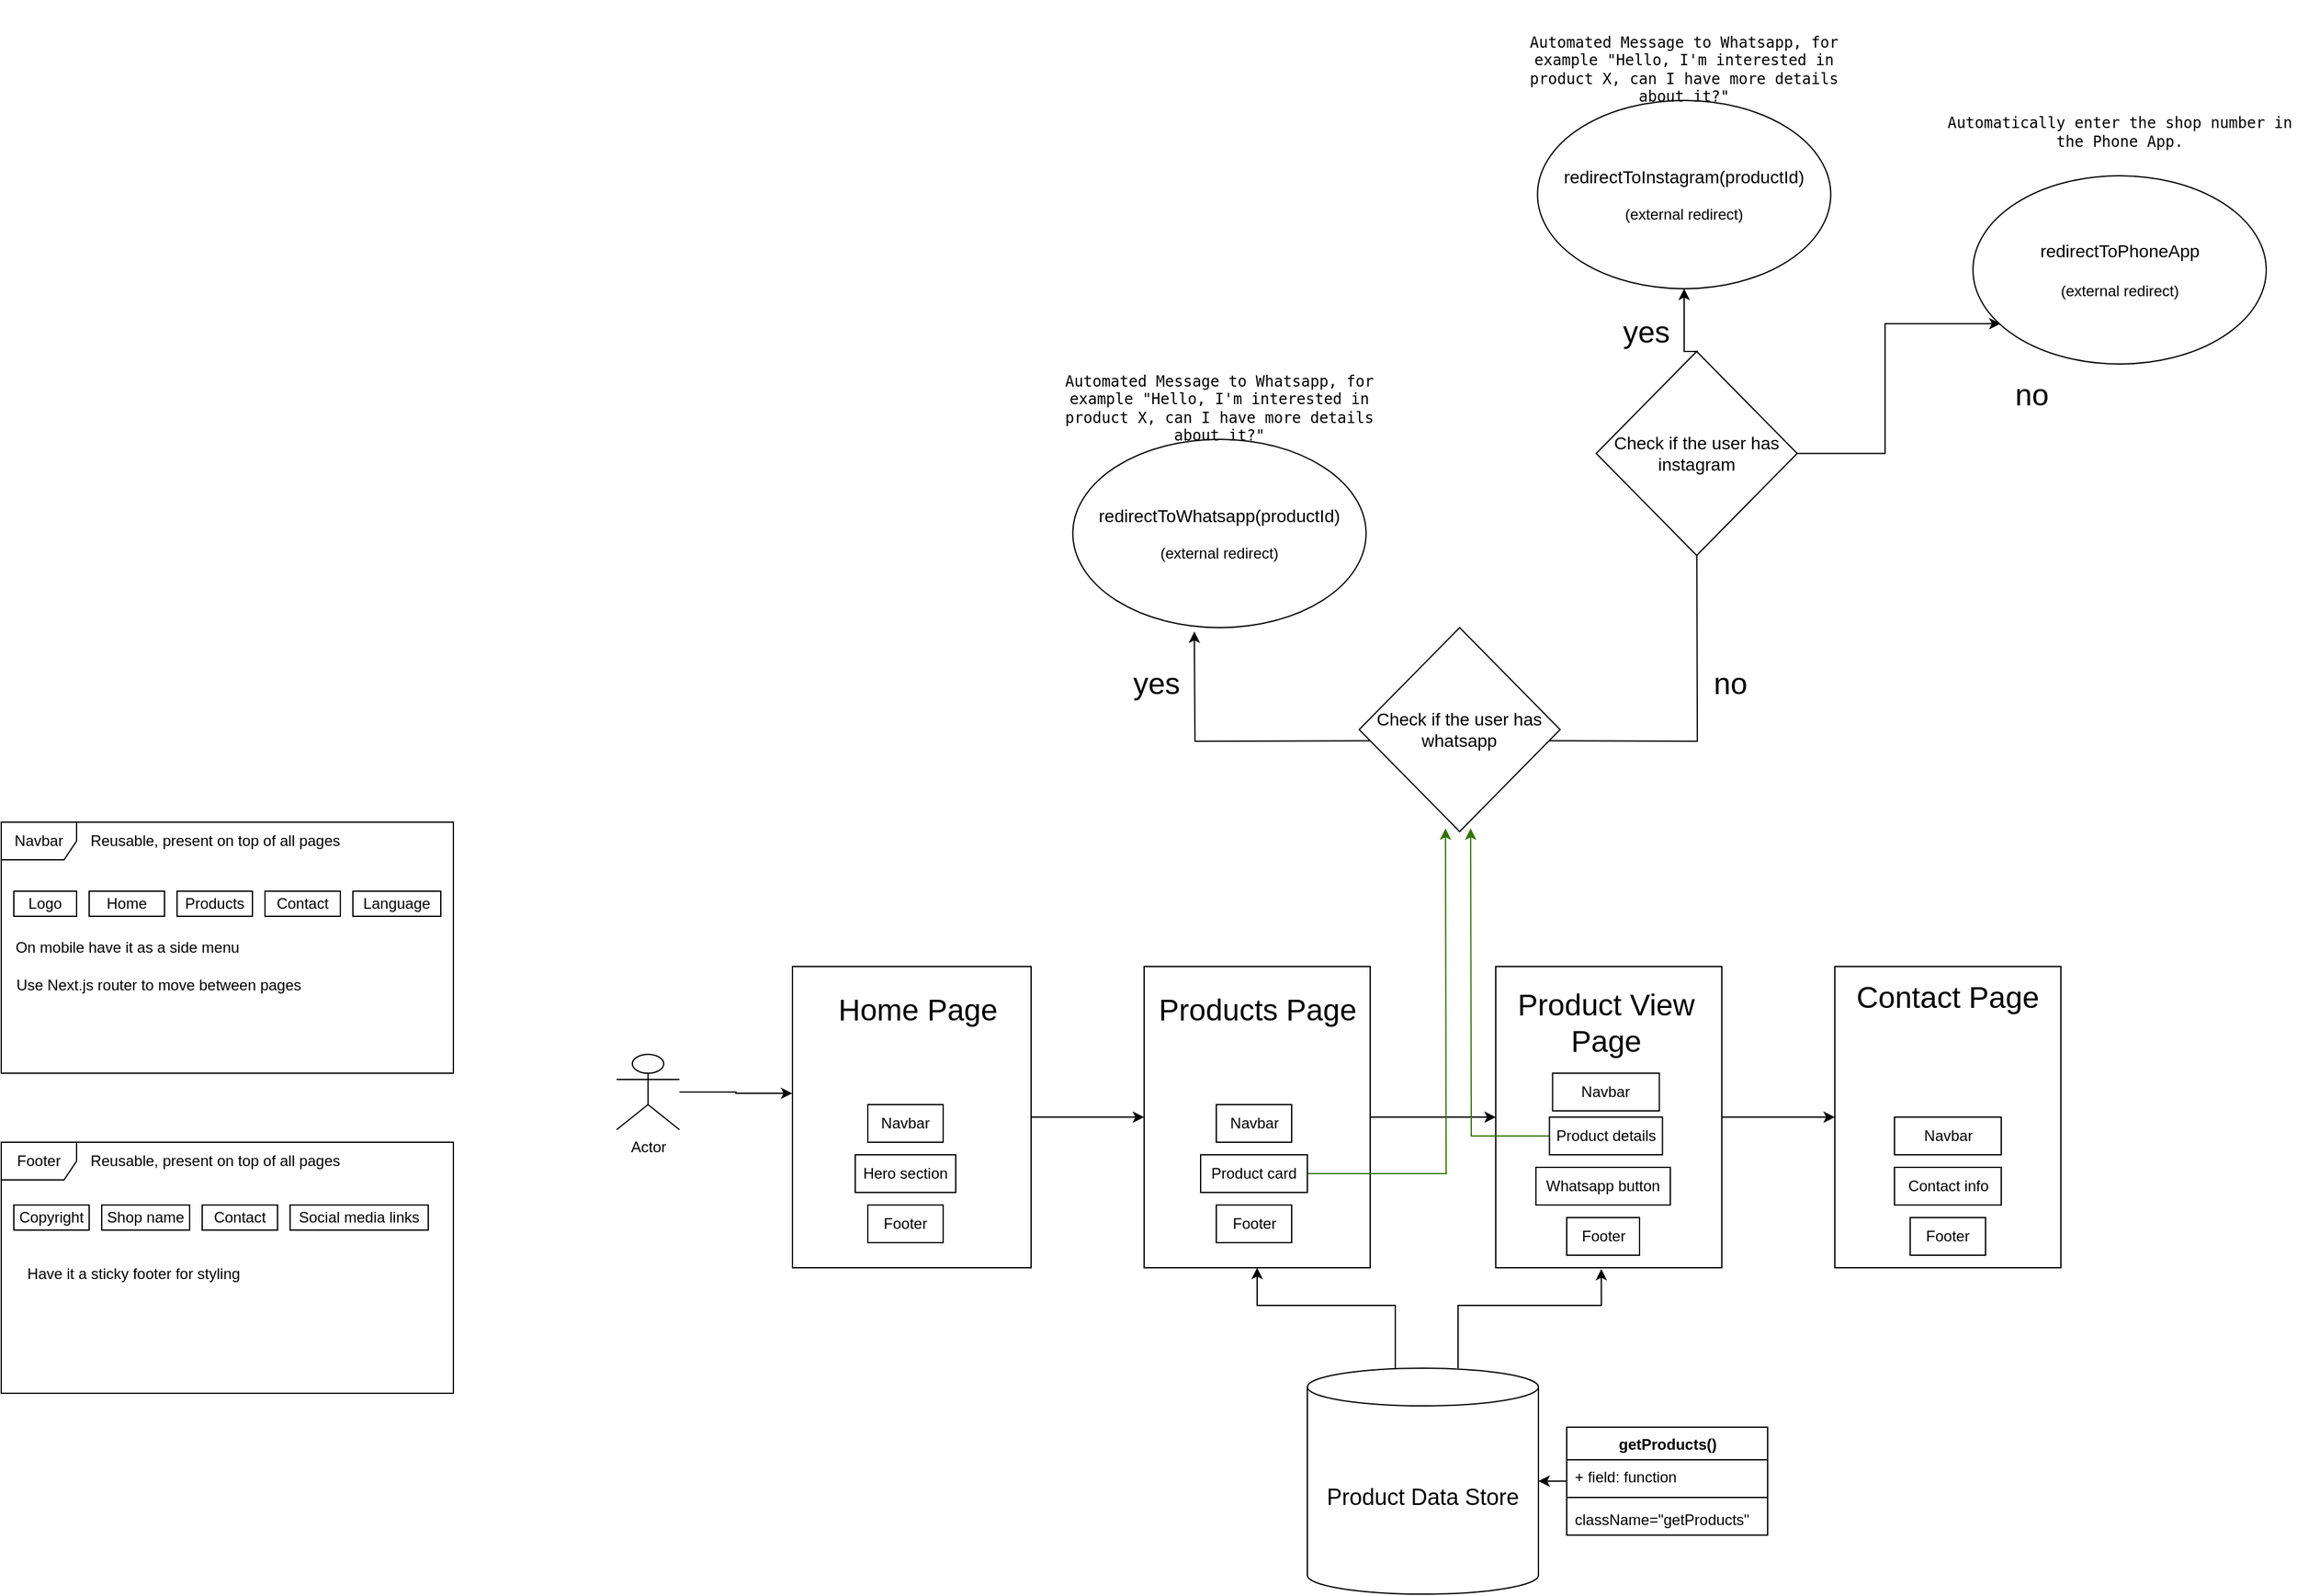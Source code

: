 <mxfile version="28.0.7">
  <diagram name="Page-1" id="9kzo6my4bus9VI9KcD05">
    <mxGraphModel dx="1695" dy="1667" grid="1" gridSize="10" guides="1" tooltips="1" connect="1" arrows="1" fold="1" page="1" pageScale="1" pageWidth="827" pageHeight="1169" math="0" shadow="0">
      <root>
        <mxCell id="0" />
        <mxCell id="1" parent="0" />
        <mxCell id="nzjaEye5hJgHRM250ZiV-31" style="edgeStyle=orthogonalEdgeStyle;rounded=0;orthogonalLoop=1;jettySize=auto;html=1;" parent="1" source="nzjaEye5hJgHRM250ZiV-25" target="nzjaEye5hJgHRM250ZiV-29" edge="1">
          <mxGeometry relative="1" as="geometry">
            <Array as="points">
              <mxPoint x="410" y="260" />
              <mxPoint x="410" y="260" />
            </Array>
          </mxGeometry>
        </mxCell>
        <mxCell id="nzjaEye5hJgHRM250ZiV-25" value="" style="rounded=0;whiteSpace=wrap;html=1;" parent="1" vertex="1">
          <mxGeometry x="150" y="140" width="180" height="240" as="geometry" />
        </mxCell>
        <mxCell id="nzjaEye5hJgHRM250ZiV-30" style="edgeStyle=orthogonalEdgeStyle;rounded=0;orthogonalLoop=1;jettySize=auto;html=1;" parent="1" source="nzjaEye5hJgHRM250ZiV-26" target="nzjaEye5hJgHRM250ZiV-25" edge="1">
          <mxGeometry relative="1" as="geometry" />
        </mxCell>
        <mxCell id="nzjaEye5hJgHRM250ZiV-26" value="" style="rounded=0;whiteSpace=wrap;html=1;" parent="1" vertex="1">
          <mxGeometry x="-130" y="140" width="190" height="240" as="geometry" />
        </mxCell>
        <mxCell id="nzjaEye5hJgHRM250ZiV-28" value="" style="rounded=0;whiteSpace=wrap;html=1;" parent="1" vertex="1">
          <mxGeometry x="700" y="140" width="180" height="240" as="geometry" />
        </mxCell>
        <mxCell id="nzjaEye5hJgHRM250ZiV-32" style="edgeStyle=orthogonalEdgeStyle;rounded=0;orthogonalLoop=1;jettySize=auto;html=1;" parent="1" source="nzjaEye5hJgHRM250ZiV-29" target="nzjaEye5hJgHRM250ZiV-28" edge="1">
          <mxGeometry relative="1" as="geometry" />
        </mxCell>
        <mxCell id="nzjaEye5hJgHRM250ZiV-29" value="" style="rounded=0;whiteSpace=wrap;html=1;" parent="1" vertex="1">
          <mxGeometry x="430" y="140" width="180" height="240" as="geometry" />
        </mxCell>
        <mxCell id="nzjaEye5hJgHRM250ZiV-33" value="Hero section" style="rounded=0;whiteSpace=wrap;html=1;" parent="1" vertex="1">
          <mxGeometry x="-80" y="290" width="80" height="30" as="geometry" />
        </mxCell>
        <mxCell id="nzjaEye5hJgHRM250ZiV-34" value="Footer" style="rounded=0;whiteSpace=wrap;html=1;" parent="1" vertex="1">
          <mxGeometry x="-70" y="330" width="60" height="30" as="geometry" />
        </mxCell>
        <mxCell id="nzjaEye5hJgHRM250ZiV-35" value="Navbar" style="rounded=0;whiteSpace=wrap;html=1;" parent="1" vertex="1">
          <mxGeometry x="-70" y="250" width="60" height="30" as="geometry" />
        </mxCell>
        <mxCell id="nzjaEye5hJgHRM250ZiV-42" value="Navbar" style="rounded=0;whiteSpace=wrap;html=1;" parent="1" vertex="1">
          <mxGeometry x="207.5" y="250" width="60" height="30" as="geometry" />
        </mxCell>
        <mxCell id="zXFSqj5UXg3bYRLn1vWI-6" style="edgeStyle=orthogonalEdgeStyle;rounded=0;orthogonalLoop=1;jettySize=auto;html=1;fillColor=#60a917;strokeColor=#2D7600;" edge="1" parent="1" source="nzjaEye5hJgHRM250ZiV-43">
          <mxGeometry relative="1" as="geometry">
            <mxPoint x="390" y="30" as="targetPoint" />
          </mxGeometry>
        </mxCell>
        <mxCell id="nzjaEye5hJgHRM250ZiV-43" value="Product card" style="rounded=0;whiteSpace=wrap;html=1;" parent="1" vertex="1">
          <mxGeometry x="195" y="290" width="85" height="30" as="geometry" />
        </mxCell>
        <mxCell id="nzjaEye5hJgHRM250ZiV-44" value="Footer" style="rounded=0;whiteSpace=wrap;html=1;" parent="1" vertex="1">
          <mxGeometry x="207.5" y="330" width="60" height="30" as="geometry" />
        </mxCell>
        <mxCell id="zXFSqj5UXg3bYRLn1vWI-5" style="edgeStyle=orthogonalEdgeStyle;rounded=0;orthogonalLoop=1;jettySize=auto;html=1;fillColor=#60a917;strokeColor=#2D7600;" edge="1" parent="1" source="nzjaEye5hJgHRM250ZiV-46">
          <mxGeometry relative="1" as="geometry">
            <mxPoint x="410" y="30" as="targetPoint" />
          </mxGeometry>
        </mxCell>
        <mxCell id="nzjaEye5hJgHRM250ZiV-46" value="Product details" style="rounded=0;whiteSpace=wrap;html=1;" parent="1" vertex="1">
          <mxGeometry x="472.75" y="260" width="90" height="30" as="geometry" />
        </mxCell>
        <mxCell id="nzjaEye5hJgHRM250ZiV-47" value="Whatsapp button" style="rounded=0;whiteSpace=wrap;html=1;" parent="1" vertex="1">
          <mxGeometry x="462" y="300" width="107" height="30" as="geometry" />
        </mxCell>
        <mxCell id="nzjaEye5hJgHRM250ZiV-48" value="Contact info" style="rounded=0;whiteSpace=wrap;html=1;" parent="1" vertex="1">
          <mxGeometry x="747.5" y="300" width="85" height="30" as="geometry" />
        </mxCell>
        <mxCell id="nzjaEye5hJgHRM250ZiV-49" value="Footer" style="rounded=0;whiteSpace=wrap;html=1;" parent="1" vertex="1">
          <mxGeometry x="760" y="340" width="60" height="30" as="geometry" />
        </mxCell>
        <mxCell id="nzjaEye5hJgHRM250ZiV-50" value="Footer" style="rounded=0;whiteSpace=wrap;html=1;" parent="1" vertex="1">
          <mxGeometry x="486.5" y="340" width="58" height="30" as="geometry" />
        </mxCell>
        <mxCell id="nzjaEye5hJgHRM250ZiV-51" value="Navbar" style="rounded=0;whiteSpace=wrap;html=1;" parent="1" vertex="1">
          <mxGeometry x="475.25" y="225" width="85" height="30" as="geometry" />
        </mxCell>
        <mxCell id="nzjaEye5hJgHRM250ZiV-53" value="Navbar" style="rounded=0;whiteSpace=wrap;html=1;" parent="1" vertex="1">
          <mxGeometry x="747.5" y="260" width="85" height="30" as="geometry" />
        </mxCell>
        <mxCell id="nzjaEye5hJgHRM250ZiV-60" value="&lt;span style=&quot;font-size: 18px;&quot;&gt;Product Data Store&lt;/span&gt;" style="shape=cylinder3;whiteSpace=wrap;html=1;boundedLbl=1;backgroundOutline=1;size=15;" parent="1" vertex="1">
          <mxGeometry x="280" y="460" width="184" height="180" as="geometry" />
        </mxCell>
        <mxCell id="nzjaEye5hJgHRM250ZiV-69" value="&lt;font style=&quot;font-size: 24px;&quot;&gt;Home Page&lt;/font&gt;" style="text;html=1;align=center;verticalAlign=middle;whiteSpace=wrap;rounded=0;" parent="1" vertex="1">
          <mxGeometry x="-100" y="160" width="140" height="30" as="geometry" />
        </mxCell>
        <mxCell id="nzjaEye5hJgHRM250ZiV-71" value="&lt;font style=&quot;font-size: 24px;&quot;&gt;Products Page&lt;/font&gt;" style="text;html=1;align=center;verticalAlign=middle;whiteSpace=wrap;rounded=0;" parent="1" vertex="1">
          <mxGeometry x="158.75" y="160" width="162.5" height="30" as="geometry" />
        </mxCell>
        <mxCell id="nzjaEye5hJgHRM250ZiV-75" value="&lt;font style=&quot;font-size: 24px;&quot;&gt;Contact Page&lt;/font&gt;" style="text;html=1;align=center;verticalAlign=middle;whiteSpace=wrap;rounded=0;" parent="1" vertex="1">
          <mxGeometry x="708.88" y="150" width="162.25" height="30" as="geometry" />
        </mxCell>
        <mxCell id="nzjaEye5hJgHRM250ZiV-77" style="edgeStyle=orthogonalEdgeStyle;rounded=0;orthogonalLoop=1;jettySize=auto;html=1;entryX=0.467;entryY=1.004;entryDx=0;entryDy=0;entryPerimeter=0;" parent="1" source="nzjaEye5hJgHRM250ZiV-60" target="nzjaEye5hJgHRM250ZiV-29" edge="1">
          <mxGeometry relative="1" as="geometry">
            <Array as="points">
              <mxPoint x="400" y="410" />
              <mxPoint x="514" y="410" />
            </Array>
          </mxGeometry>
        </mxCell>
        <mxCell id="nzjaEye5hJgHRM250ZiV-80" value="&lt;font style=&quot;color: light-dark(rgb(0, 0, 0), rgb(255, 255, 0)); font-size: 14px;&quot;&gt;redirectToWhatsapp(productId)&lt;/font&gt;&lt;div&gt;&lt;br&gt;&lt;/div&gt;&lt;div&gt;(external redirect)&lt;/div&gt;" style="ellipse;whiteSpace=wrap;html=1;" parent="1" vertex="1">
          <mxGeometry x="93.25" y="-280" width="233.5" height="150" as="geometry" />
        </mxCell>
        <UserObject label="&lt;br&gt;&lt;p data-end=&quot;2454&quot; data-start=&quot;2368&quot;&gt;&lt;font style=&quot;color: light-dark(rgb(0, 0, 0), rgb(102, 197, 255));&quot; face=&quot;monospace&quot;&gt;Automated Message to Whatsapp, for example &quot;Hello, I&#39;m interested in product X, can I have more details about it?&quot;&lt;/font&gt;&lt;/p&gt;&lt;div&gt;&lt;br&gt;&lt;/div&gt;" link="&#xa;&lt;p data-end=&quot;2454&quot; data-start=&quot;2368&quot;&gt;&lt;code data-end=&quot;2454&quot; data-start=&quot;2396&quot;&gt;https://wa.me/phone?text=Hi,+I+am+interested+in+ProductX&lt;/code&gt;&lt;/p&gt;&#xa;&#xa;&#xa;" id="nzjaEye5hJgHRM250ZiV-87">
          <mxCell style="text;html=1;align=center;verticalAlign=middle;whiteSpace=wrap;rounded=0;" parent="1" vertex="1">
            <mxGeometry x="70" y="-350" width="280" height="90" as="geometry" />
          </mxCell>
        </UserObject>
        <mxCell id="nzjaEye5hJgHRM250ZiV-92" value="Actor" style="shape=umlActor;verticalLabelPosition=bottom;verticalAlign=top;html=1;" parent="1" vertex="1">
          <mxGeometry x="-270" y="210" width="50" height="60" as="geometry" />
        </mxCell>
        <mxCell id="nzjaEye5hJgHRM250ZiV-96" style="edgeStyle=orthogonalEdgeStyle;rounded=0;orthogonalLoop=1;jettySize=auto;html=1;entryX=-0.001;entryY=0.421;entryDx=0;entryDy=0;entryPerimeter=0;" parent="1" source="nzjaEye5hJgHRM250ZiV-92" target="nzjaEye5hJgHRM250ZiV-26" edge="1">
          <mxGeometry relative="1" as="geometry" />
        </mxCell>
        <mxCell id="nzjaEye5hJgHRM250ZiV-99" value="&lt;font style=&quot;font-size: 24px;&quot;&gt;Product View Page&lt;/font&gt;" style="text;html=1;align=center;verticalAlign=middle;whiteSpace=wrap;rounded=0;" parent="1" vertex="1">
          <mxGeometry x="436" y="170" width="163.5" height="30" as="geometry" />
        </mxCell>
        <mxCell id="zXFSqj5UXg3bYRLn1vWI-2" value="" style="edgeStyle=orthogonalEdgeStyle;rounded=0;orthogonalLoop=1;jettySize=auto;html=1;" edge="1" parent="1" source="nzjaEye5hJgHRM250ZiV-115" target="nzjaEye5hJgHRM250ZiV-60">
          <mxGeometry relative="1" as="geometry" />
        </mxCell>
        <mxCell id="nzjaEye5hJgHRM250ZiV-115" value="&lt;font style=&quot;color: light-dark(rgb(0, 0, 0), rgb(255, 255, 51));&quot;&gt;getProducts()&lt;/font&gt;" style="swimlane;fontStyle=1;align=center;verticalAlign=top;childLayout=stackLayout;horizontal=1;startSize=26;horizontalStack=0;resizeParent=1;resizeParentMax=0;resizeLast=0;collapsible=1;marginBottom=0;whiteSpace=wrap;html=1;" parent="1" vertex="1">
          <mxGeometry x="486.5" y="507" width="160" height="86" as="geometry" />
        </mxCell>
        <mxCell id="nzjaEye5hJgHRM250ZiV-116" value="+ field: function&lt;div&gt;&lt;br&gt;&lt;/div&gt;" style="text;strokeColor=none;fillColor=none;align=left;verticalAlign=top;spacingLeft=4;spacingRight=4;overflow=hidden;rotatable=0;points=[[0,0.5],[1,0.5]];portConstraint=eastwest;whiteSpace=wrap;html=1;" parent="nzjaEye5hJgHRM250ZiV-115" vertex="1">
          <mxGeometry y="26" width="160" height="26" as="geometry" />
        </mxCell>
        <mxCell id="nzjaEye5hJgHRM250ZiV-117" value="" style="line;strokeWidth=1;fillColor=none;align=left;verticalAlign=middle;spacingTop=-1;spacingLeft=3;spacingRight=3;rotatable=0;labelPosition=right;points=[];portConstraint=eastwest;strokeColor=inherit;" parent="nzjaEye5hJgHRM250ZiV-115" vertex="1">
          <mxGeometry y="52" width="160" height="8" as="geometry" />
        </mxCell>
        <mxCell id="nzjaEye5hJgHRM250ZiV-118" value="className=&quot;getProducts&quot;" style="text;strokeColor=none;fillColor=none;align=left;verticalAlign=top;spacingLeft=4;spacingRight=4;overflow=hidden;rotatable=0;points=[[0,0.5],[1,0.5]];portConstraint=eastwest;whiteSpace=wrap;html=1;" parent="nzjaEye5hJgHRM250ZiV-115" vertex="1">
          <mxGeometry y="60" width="160" height="26" as="geometry" />
        </mxCell>
        <mxCell id="nzjaEye5hJgHRM250ZiV-127" style="edgeStyle=orthogonalEdgeStyle;rounded=0;orthogonalLoop=1;jettySize=auto;html=1;" parent="1" source="nzjaEye5hJgHRM250ZiV-60" target="nzjaEye5hJgHRM250ZiV-25" edge="1">
          <mxGeometry relative="1" as="geometry">
            <mxPoint x="336.22" y="469" as="sourcePoint" />
            <mxPoint x="450.22" y="390" as="targetPoint" />
            <Array as="points">
              <mxPoint x="350" y="410" />
              <mxPoint x="240" y="410" />
            </Array>
          </mxGeometry>
        </mxCell>
        <mxCell id="nzjaEye5hJgHRM250ZiV-129" value="Navbar" style="shape=umlFrame;whiteSpace=wrap;html=1;pointerEvents=0;" parent="1" vertex="1">
          <mxGeometry x="-760" y="25" width="360" height="200" as="geometry" />
        </mxCell>
        <mxCell id="nzjaEye5hJgHRM250ZiV-135" value="Footer" style="shape=umlFrame;whiteSpace=wrap;html=1;pointerEvents=0;" parent="1" vertex="1">
          <mxGeometry x="-760" y="280" width="360" height="200" as="geometry" />
        </mxCell>
        <mxCell id="nzjaEye5hJgHRM250ZiV-136" value="Reusable, present on top of all pages" style="text;html=1;align=center;verticalAlign=middle;resizable=0;points=[];autosize=1;strokeColor=none;fillColor=none;" parent="1" vertex="1">
          <mxGeometry x="-700" y="25" width="220" height="30" as="geometry" />
        </mxCell>
        <mxCell id="nzjaEye5hJgHRM250ZiV-137" value="Reusable, present on top of all pages" style="text;html=1;align=center;verticalAlign=middle;resizable=0;points=[];autosize=1;strokeColor=none;fillColor=none;" parent="1" vertex="1">
          <mxGeometry x="-700" y="280" width="220" height="30" as="geometry" />
        </mxCell>
        <mxCell id="nzjaEye5hJgHRM250ZiV-139" value="Home" style="rounded=0;whiteSpace=wrap;html=1;" parent="1" vertex="1">
          <mxGeometry x="-690" y="80" width="60" height="20" as="geometry" />
        </mxCell>
        <mxCell id="nzjaEye5hJgHRM250ZiV-140" value="Products" style="rounded=0;whiteSpace=wrap;html=1;" parent="1" vertex="1">
          <mxGeometry x="-620" y="80" width="60" height="20" as="geometry" />
        </mxCell>
        <mxCell id="nzjaEye5hJgHRM250ZiV-141" value="Contact" style="rounded=0;whiteSpace=wrap;html=1;" parent="1" vertex="1">
          <mxGeometry x="-550" y="80" width="60" height="20" as="geometry" />
        </mxCell>
        <mxCell id="nzjaEye5hJgHRM250ZiV-143" value="Use Next.js router to move between pages" style="text;html=1;align=center;verticalAlign=middle;resizable=0;points=[];autosize=1;strokeColor=none;fillColor=none;" parent="1" vertex="1">
          <mxGeometry x="-760" y="140" width="250" height="30" as="geometry" />
        </mxCell>
        <mxCell id="nzjaEye5hJgHRM250ZiV-144" value="On mobile have it as a side menu" style="text;html=1;align=center;verticalAlign=middle;resizable=0;points=[];autosize=1;strokeColor=none;fillColor=none;" parent="1" vertex="1">
          <mxGeometry x="-760" y="110" width="200" height="30" as="geometry" />
        </mxCell>
        <mxCell id="nzjaEye5hJgHRM250ZiV-146" value="Language" style="rounded=0;whiteSpace=wrap;html=1;" parent="1" vertex="1">
          <mxGeometry x="-480" y="80" width="70" height="20" as="geometry" />
        </mxCell>
        <mxCell id="nzjaEye5hJgHRM250ZiV-147" value="Copyright" style="rounded=0;whiteSpace=wrap;html=1;" parent="1" vertex="1">
          <mxGeometry x="-750" y="330" width="60" height="20" as="geometry" />
        </mxCell>
        <mxCell id="nzjaEye5hJgHRM250ZiV-148" value="Shop name" style="rounded=0;whiteSpace=wrap;html=1;" parent="1" vertex="1">
          <mxGeometry x="-680" y="330" width="70" height="20" as="geometry" />
        </mxCell>
        <mxCell id="nzjaEye5hJgHRM250ZiV-149" value="Contact" style="rounded=0;whiteSpace=wrap;html=1;" parent="1" vertex="1">
          <mxGeometry x="-600" y="330" width="60" height="20" as="geometry" />
        </mxCell>
        <mxCell id="nzjaEye5hJgHRM250ZiV-150" value="Social media links" style="rounded=0;whiteSpace=wrap;html=1;" parent="1" vertex="1">
          <mxGeometry x="-530" y="330" width="110" height="20" as="geometry" />
        </mxCell>
        <mxCell id="nzjaEye5hJgHRM250ZiV-151" value="Logo" style="rounded=0;whiteSpace=wrap;html=1;" parent="1" vertex="1">
          <mxGeometry x="-750" y="80" width="50" height="20" as="geometry" />
        </mxCell>
        <mxCell id="nzjaEye5hJgHRM250ZiV-152" value="Have it a sticky footer for styling" style="text;html=1;align=center;verticalAlign=middle;resizable=0;points=[];autosize=1;strokeColor=none;fillColor=none;" parent="1" vertex="1">
          <mxGeometry x="-750" y="370" width="190" height="30" as="geometry" />
        </mxCell>
        <mxCell id="zXFSqj5UXg3bYRLn1vWI-7" value="&lt;font style=&quot;color: light-dark(rgb(0, 0, 0), rgb(255, 255, 0)); font-size: 14px;&quot;&gt;redirectToInstagram(productId)&lt;/font&gt;&lt;div&gt;&lt;br&gt;&lt;/div&gt;&lt;div&gt;(external redirect)&lt;/div&gt;" style="ellipse;whiteSpace=wrap;html=1;" vertex="1" parent="1">
          <mxGeometry x="463.25" y="-550" width="233.5" height="150" as="geometry" />
        </mxCell>
        <UserObject label="&lt;br&gt;&lt;p data-end=&quot;2454&quot; data-start=&quot;2368&quot;&gt;&lt;font style=&quot;color: light-dark(rgb(0, 0, 0), rgb(102, 197, 255));&quot; face=&quot;monospace&quot;&gt;Automated Message to Whatsapp, for example &quot;Hello, I&#39;m interested in product X, can I have more details about it?&quot;&lt;/font&gt;&lt;/p&gt;&lt;div&gt;&lt;br&gt;&lt;/div&gt;" link="&#xa;&lt;p data-end=&quot;2454&quot; data-start=&quot;2368&quot;&gt;&lt;code data-end=&quot;2454&quot; data-start=&quot;2396&quot;&gt;https://wa.me/phone?text=Hi,+I+am+interested+in+ProductX&lt;/code&gt;&lt;/p&gt;&#xa;&#xa;&#xa;" id="zXFSqj5UXg3bYRLn1vWI-8">
          <mxCell style="text;html=1;align=center;verticalAlign=middle;whiteSpace=wrap;rounded=0;" vertex="1" parent="1">
            <mxGeometry x="440" y="-620" width="280" height="90" as="geometry" />
          </mxCell>
        </UserObject>
        <mxCell id="zXFSqj5UXg3bYRLn1vWI-13" style="edgeStyle=orthogonalEdgeStyle;rounded=0;orthogonalLoop=1;jettySize=auto;html=1;entryX=0.5;entryY=1;entryDx=0;entryDy=0;" edge="1" parent="1">
          <mxGeometry relative="1" as="geometry">
            <mxPoint x="437.25" y="-40" as="sourcePoint" />
            <mxPoint x="590.0" y="-235" as="targetPoint" />
          </mxGeometry>
        </mxCell>
        <mxCell id="zXFSqj5UXg3bYRLn1vWI-14" style="edgeStyle=orthogonalEdgeStyle;rounded=0;orthogonalLoop=1;jettySize=auto;html=1;entryX=0.472;entryY=1.021;entryDx=0;entryDy=0;entryPerimeter=0;" edge="1" parent="1">
          <mxGeometry relative="1" as="geometry">
            <mxPoint x="396.54" y="-40" as="sourcePoint" />
            <mxPoint x="190.002" y="-126.85" as="targetPoint" />
          </mxGeometry>
        </mxCell>
        <mxCell id="zXFSqj5UXg3bYRLn1vWI-16" value="&lt;font style=&quot;font-size: 24px; color: light-dark(rgb(0, 0, 0), rgb(255, 0, 0));&quot;&gt;no&lt;/font&gt;" style="text;html=1;align=center;verticalAlign=middle;whiteSpace=wrap;rounded=0;" vertex="1" parent="1">
          <mxGeometry x="586.5" y="-100" width="60" height="30" as="geometry" />
        </mxCell>
        <mxCell id="zXFSqj5UXg3bYRLn1vWI-18" value="&lt;font style=&quot;font-size: 24px; color: light-dark(rgb(0, 0, 0), rgb(128, 255, 0));&quot;&gt;yes&lt;/font&gt;" style="text;html=1;align=center;verticalAlign=middle;whiteSpace=wrap;rounded=0;" vertex="1" parent="1">
          <mxGeometry x="130" y="-100" width="60" height="30" as="geometry" />
        </mxCell>
        <mxCell id="zXFSqj5UXg3bYRLn1vWI-22" style="edgeStyle=orthogonalEdgeStyle;rounded=0;orthogonalLoop=1;jettySize=auto;html=1;" edge="1" parent="1" target="zXFSqj5UXg3bYRLn1vWI-7">
          <mxGeometry relative="1" as="geometry">
            <mxPoint x="589.941" y="-300" as="sourcePoint" />
          </mxGeometry>
        </mxCell>
        <mxCell id="zXFSqj5UXg3bYRLn1vWI-23" value="&lt;font style=&quot;font-size: 24px; color: light-dark(rgb(0, 0, 0), rgb(102, 204, 0));&quot;&gt;yes&lt;/font&gt;" style="text;html=1;align=center;verticalAlign=middle;whiteSpace=wrap;rounded=0;" vertex="1" parent="1">
          <mxGeometry x="520" y="-380" width="60" height="30" as="geometry" />
        </mxCell>
        <mxCell id="zXFSqj5UXg3bYRLn1vWI-25" value="&lt;font style=&quot;font-size: 24px; color: light-dark(rgb(0, 0, 0), rgb(255, 0, 0));&quot;&gt;no&lt;/font&gt;" style="text;html=1;align=center;verticalAlign=middle;whiteSpace=wrap;rounded=0;" vertex="1" parent="1">
          <mxGeometry x="827" y="-330" width="60" height="30" as="geometry" />
        </mxCell>
        <mxCell id="zXFSqj5UXg3bYRLn1vWI-26" value="&lt;div&gt;&lt;font style=&quot;color: light-dark(rgb(0, 0, 0), rgb(255, 255, 0));&quot;&gt;&lt;span style=&quot;font-size: 14px;&quot;&gt;redirectToPhoneApp&lt;/span&gt;&lt;/font&gt;&lt;/div&gt;&lt;div&gt;&lt;font color=&quot;#ffff00&quot;&gt;&lt;span style=&quot;font-size: 14px;&quot;&gt;&lt;br&gt;&lt;/span&gt;&lt;/font&gt;&lt;/div&gt;&lt;div&gt;(external redirect)&lt;/div&gt;" style="ellipse;whiteSpace=wrap;html=1;" vertex="1" parent="1">
          <mxGeometry x="810" y="-490" width="233.5" height="150" as="geometry" />
        </mxCell>
        <mxCell id="zXFSqj5UXg3bYRLn1vWI-28" style="edgeStyle=orthogonalEdgeStyle;rounded=0;orthogonalLoop=1;jettySize=auto;html=1;entryX=0.094;entryY=0.786;entryDx=0;entryDy=0;entryPerimeter=0;exitX=1;exitY=0.5;exitDx=0;exitDy=0;" edge="1" parent="1" source="zXFSqj5UXg3bYRLn1vWI-31" target="zXFSqj5UXg3bYRLn1vWI-26">
          <mxGeometry relative="1" as="geometry">
            <mxPoint x="720.0" y="-267.471" as="sourcePoint" />
          </mxGeometry>
        </mxCell>
        <UserObject label="&lt;br&gt;&lt;p data-end=&quot;2454&quot; data-start=&quot;2368&quot;&gt;&lt;font style=&quot;color: light-dark(rgb(0, 0, 0), rgb(102, 197, 255));&quot; face=&quot;monospace&quot;&gt;Automatically enter the shop number in the Phone App.&lt;/font&gt;&lt;/p&gt;&lt;div&gt;&lt;br&gt;&lt;/div&gt;" link="&#xa;&lt;p data-end=&quot;2454&quot; data-start=&quot;2368&quot;&gt;&lt;code data-end=&quot;2454&quot; data-start=&quot;2396&quot;&gt;https://wa.me/phone?text=Hi,+I+am+interested+in+ProductX&lt;/code&gt;&lt;/p&gt;&#xa;&#xa;&#xa;" id="zXFSqj5UXg3bYRLn1vWI-30">
          <mxCell style="text;html=1;align=center;verticalAlign=middle;whiteSpace=wrap;rounded=0;" vertex="1" parent="1">
            <mxGeometry x="786.75" y="-570" width="280" height="90" as="geometry" />
          </mxCell>
        </UserObject>
        <mxCell id="zXFSqj5UXg3bYRLn1vWI-31" value="&lt;span style=&quot;font-size: 14px;&quot;&gt;Check if the user has instagram&lt;/span&gt;" style="rhombus;whiteSpace=wrap;html=1;" vertex="1" parent="1">
          <mxGeometry x="510" y="-350" width="160" height="162.5" as="geometry" />
        </mxCell>
        <mxCell id="zXFSqj5UXg3bYRLn1vWI-32" value="&lt;span style=&quot;font-size: 14px;&quot;&gt;Check if the user has whatsapp&lt;/span&gt;" style="rhombus;whiteSpace=wrap;html=1;" vertex="1" parent="1">
          <mxGeometry x="321.25" y="-130" width="160" height="162.5" as="geometry" />
        </mxCell>
      </root>
    </mxGraphModel>
  </diagram>
</mxfile>
